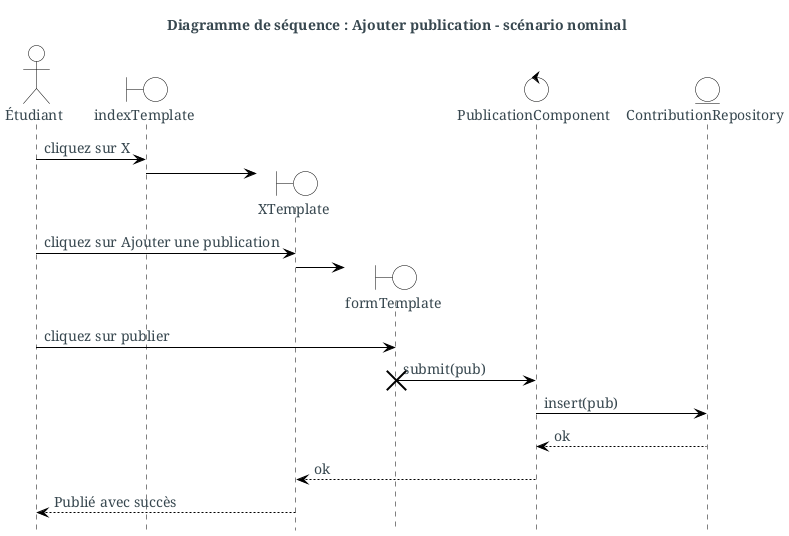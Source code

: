 @startuml
skinparam backgroundColor #fff
skinparam defaultFontColor #37474f
skinparam defaultFontSize 14
skinparam defaultFontName serif
skinparam defaultFontStyle bold
skinparam actorBackgroundColor #fff
skinparam actorBorderColor #000
skinparam boundaryBackgroundColor #fff
skinparam boundaryBorderColor #000
skinparam controlBackgroundColor #fff
skinparam controlBorderColor #000
skinparam entityBackgroundColor #fff
skinparam entityBorderColor #000
skinparam participantBackgroundColor #fff
skinparam participantBorderColor #000
skinparam ArrowColor #000
skinparam sequenceLifeLineBorderColor #000
skinparam sequenceBoxBorderColor #FFF
skinparam ParticipantPadding -80

title Diagramme de séquence : Ajouter publication - scénario nominal

hide footbox


actor Étudiant as student

boundary indexTemplate
boundary XTemplate
boundary formTemplate
control PublicationComponent
entity ContributionRepository
student ->  indexTemplate : cliquez sur X
create XTemplate
indexTemplate -> XTemplate
student ->  XTemplate : cliquez sur Ajouter une publication
create formTemplate
XTemplate ->  formTemplate
student ->  formTemplate : cliquez sur publier
formTemplate -> PublicationComponent : submit(pub)
destroy formTemplate
PublicationComponent -> ContributionRepository : insert(pub)
ContributionRepository --> PublicationComponent : ok
PublicationComponent --> XTemplate: ok
XTemplate --> student :Publié avec succès

@enduml